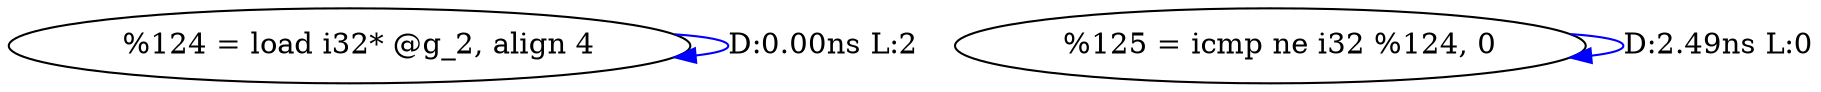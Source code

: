 digraph {
Node0x409cda0[label="  %124 = load i32* @g_2, align 4"];
Node0x409cda0 -> Node0x409cda0[label="D:0.00ns L:2",color=blue];
Node0x409ce80[label="  %125 = icmp ne i32 %124, 0"];
Node0x409ce80 -> Node0x409ce80[label="D:2.49ns L:0",color=blue];
}
